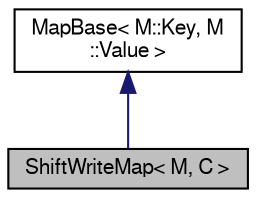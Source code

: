 digraph "ShiftWriteMap&lt; M, C &gt;"
{
 // LATEX_PDF_SIZE
  edge [fontname="FreeSans",fontsize="10",labelfontname="FreeSans",labelfontsize="10"];
  node [fontname="FreeSans",fontsize="10",shape=record];
  Node0 [label="ShiftWriteMap\< M, C \>",height=0.2,width=0.4,color="black", fillcolor="grey75", style="filled", fontcolor="black",tooltip="Shifts a map with a constant (read-write version)."];
  Node1 -> Node0 [dir="back",color="midnightblue",fontsize="10",style="solid",fontname="FreeSans"];
  Node1 [label="MapBase\< M::Key, M\l::Value \>",height=0.2,width=0.4,color="black", fillcolor="white", style="filled",URL="$a03161.html",tooltip=" "];
}
